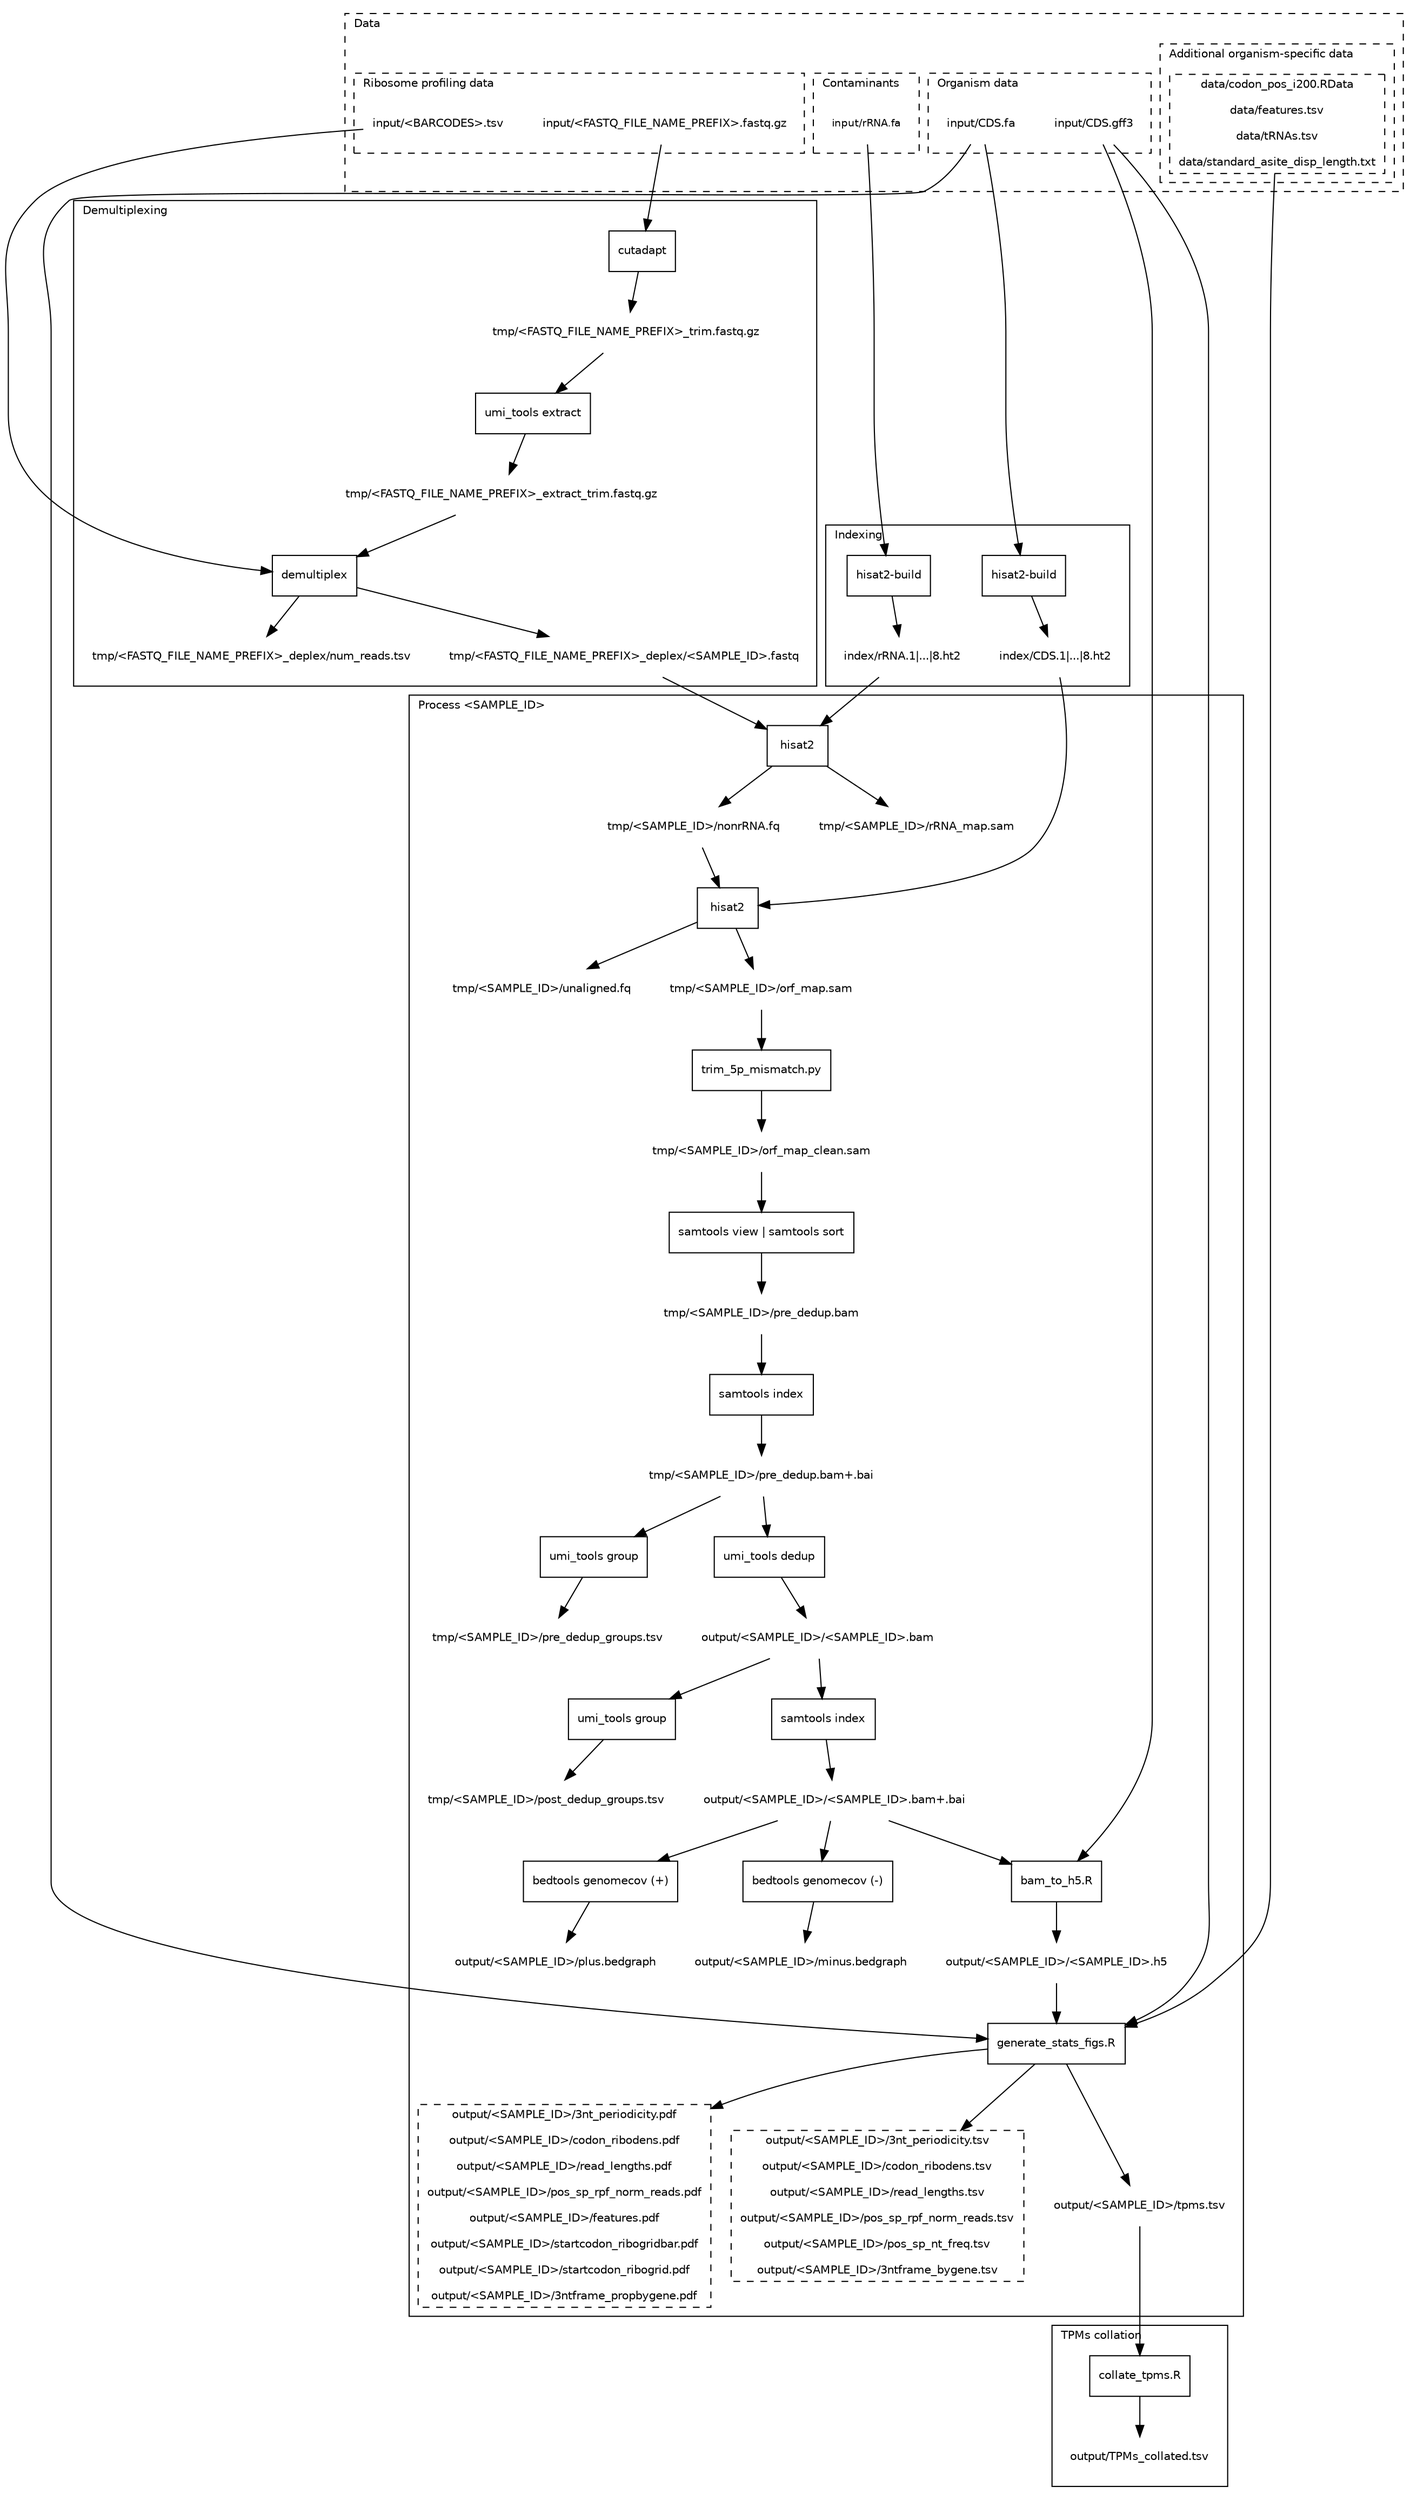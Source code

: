 digraph G {
  graph [ fontname=Helvetica, fontsize=10, compound=true ]
  node [ fontname=Helvetica, fontsize=10 ]
  edge [ fontname=Helvetica, fontsize=10 ]

  subgraph cluster_data {
    label = "Data"
    labeljust = "l"
    style = dashed

    subgraph cluster_organism {
      label = "Organism data"
      labeljust = "l"
      style = dashed

      "input/CDS.fa"  [shape=plaintext]
      "input/CDS.gff3" [shape=plaintext]
    }

    subgraph cluster_contaminants {
      label = "Contaminants"
      labeljust = "l"
      style = dashed

      "input/rRNA.fa"  [shape=plaintext, fontsize=9]
    }

    subgraph cluster_additional_organism {
      label = "Additional organism-specific data"
      labeljust = "l"
      style = dashed

      data [label="data/codon_pos_i200.RData\n
data/features.tsv\n
data/tRNAs.tsv\n
data/standard_asite_disp_length.txt"] [shape=box, style=dashed]
    }

    subgraph cluster_ribosome {
      label = "Ribosome profiling data"
      labeljust = "l"
      style = dashed

      "input/<FASTQ_FILE_NAME_PREFIX>.fastq.gz" [shape=plaintext]
      "input/<BARCODES>.tsv" [shape=plaintext]
    }
  }
  
  subgraph cluster_indexing {
    label = "Indexing"
    labeljust = "l"

    h2build1 [label="hisat2-build"] [shape=box]
    h2build2 [label="hisat2-build"] [shape=box]

    "index/rRNA.1|...|8.ht2" [shape=plaintext]
    "index/CDS.1|...|8.ht2" [shape=plaintext]

    "input/rRNA.fa" -> h2build1 -> "index/rRNA.1|...|8.ht2"
    "input/CDS.fa" -> h2build2 -> "index/CDS.1|...|8.ht2"
  }

  subgraph cluster_demultiplexing {
    label = "Demultiplexing"
    labeljust = "l"

    cut [label="cutadapt"] [shape=box]
    umi_extract [label="umi_tools extract"] [shape=box]
    demultiplex [labal="demultiplex_fastq.py"] [shape=box]

    "tmp/<FASTQ_FILE_NAME_PREFIX>_trim.fastq.gz" [shape=plaintext]
    "tmp/<FASTQ_FILE_NAME_PREFIX>_extract_trim.fastq.gz" [shape=plaintext]
    "tmp/<FASTQ_FILE_NAME_PREFIX>_deplex/num_reads.tsv" [shape=plaintext]
    "tmp/<FASTQ_FILE_NAME_PREFIX>_deplex/<SAMPLE_ID>.fastq" [shape=plaintext]

    "input/<FASTQ_FILE_NAME_PREFIX>.fastq.gz" -> cut -> "tmp/<FASTQ_FILE_NAME_PREFIX>_trim.fastq.gz"
    "tmp/<FASTQ_FILE_NAME_PREFIX>_trim.fastq.gz" -> umi_extract -> "tmp/<FASTQ_FILE_NAME_PREFIX>_extract_trim.fastq.gz"
    "input/<BARCODES>.tsv" -> demultiplex -> "tmp/<FASTQ_FILE_NAME_PREFIX>_deplex/num_reads.tsv"
    "tmp/<FASTQ_FILE_NAME_PREFIX>_extract_trim.fastq.gz" -> demultiplex
    demultiplex -> "tmp/<FASTQ_FILE_NAME_PREFIX>_deplex/<SAMPLE_ID>.fastq"
  }

  subgraph cluster_per_sample_processing {
    label = "Process <SAMPLE_ID>"
    labeljust = "l"

    h21 [label="hisat2"] [shape=box]
    h22 [label="hisat2"] [shape=box]
    samindex [label="samtools index"] [shape=box]
    samview [label="samtools view | samtools sort"] [shape=box]
    umi_pre_group [label="umi_tools group"] [shape=box]
    umi_dedup [label="umi_tools dedup"] [shape=box]
    umi_post_group [label="umi_tools group"] [shape=box]
    samindex_dedup [label="samtools index"] [shape=box]
    trim [label="trim_5p_mismatch.py"] [shape=box]
    bedplus [label="bedtools genomecov (+)"] [shape=box]
    bedminus [label="bedtools genomecov (-)"] [shape=box]
    bam2h5 [label="bam_to_h5.R"] [shape=box]
    statsfigs [label="generate_stats_figs.R"] [shape=box]

    "tmp/<SAMPLE_ID>/rRNA_map.sam" [shape=plaintext]
    "tmp/<SAMPLE_ID>/nonrRNA.fq" [shape=plaintext]
    "tmp/<SAMPLE_ID>/unaligned.fq" [shape=plaintext]
    "tmp/<SAMPLE_ID>/orf_map.sam" [shape=plaintext]
    "tmp/<SAMPLE_ID>/orf_map_clean.sam" [shape=plaintext]
    "tmp/<SAMPLE_ID>/pre_dedup_groups.tsv" [shape=plaintext]
    "tmp/<SAMPLE_ID>/post_dedup_groups.tsv" [shape=plaintext]
    "tmp/<SAMPLE_ID>/pre_dedup.bam" [shape=plaintext]
    "tmp/<SAMPLE_ID>/pre_dedup.bam+.bai" [shape=plaintext]
    "output/<SAMPLE_ID>/<SAMPLE_ID>.bam" [shape=plaintext]
    "output/<SAMPLE_ID>/<SAMPLE_ID>.bam+.bai" [shape=plaintext]
    "output/<SAMPLE_ID>/plus.bedgraph" [shape=plaintext]
    "output/<SAMPLE_ID>/minus.bedgraph" [shape=plaintext]
    "output/<SAMPLE_ID>/<SAMPLE_ID>.h5" [shape=plaintext]

    pdfs [label="output/<SAMPLE_ID>/3nt_periodicity.pdf\n
output/<SAMPLE_ID>/codon_ribodens.pdf\n
output/<SAMPLE_ID>/read_lengths.pdf\n
output/<SAMPLE_ID>/pos_sp_rpf_norm_reads.pdf\n
output/<SAMPLE_ID>/features.pdf\n
output/<SAMPLE_ID>/startcodon_ribogridbar.pdf\n
output/<SAMPLE_ID>/startcodon_ribogrid.pdf\n
output/<SAMPLE_ID>/3ntframe_propbygene.pdf
"] [shape=box, style=dashed]

    tsvs [label="output/<SAMPLE_ID>/3nt_periodicity.tsv\n
output/<SAMPLE_ID>/codon_ribodens.tsv\n
output/<SAMPLE_ID>/read_lengths.tsv\n
output/<SAMPLE_ID>/pos_sp_rpf_norm_reads.tsv\n
output/<SAMPLE_ID>/pos_sp_nt_freq.tsv\n
output/<SAMPLE_ID>/3ntframe_bygene.tsv
"] [shape=box, style=dashed]

    "output/<SAMPLE_ID>/tpms.tsv" [shape=plaintext]

    "tmp/<FASTQ_FILE_NAME_PREFIX>_deplex/<SAMPLE_ID>.fastq" -> h21
    "index/rRNA.1|...|8.ht2" -> h21
    h21 -> "tmp/<SAMPLE_ID>/rRNA_map.sam"
    h21 -> "tmp/<SAMPLE_ID>/nonrRNA.fq"

    "index/CDS.1|...|8.ht2" -> h22
    "tmp/<SAMPLE_ID>/nonrRNA.fq" -> h22
    h22 -> "tmp/<SAMPLE_ID>/unaligned.fq"
    h22 -> "tmp/<SAMPLE_ID>/orf_map.sam"

    "tmp/<SAMPLE_ID>/orf_map.sam" -> trim -> "tmp/<SAMPLE_ID>/orf_map_clean.sam"
    "tmp/<SAMPLE_ID>/orf_map_clean.sam" -> samview -> "tmp/<SAMPLE_ID>/pre_dedup.bam"
    "tmp/<SAMPLE_ID>/pre_dedup.bam" -> samindex
    samindex -> "tmp/<SAMPLE_ID>/pre_dedup.bam+.bai"

    "tmp/<SAMPLE_ID>/pre_dedup.bam+.bai" -> umi_pre_group -> "tmp/<SAMPLE_ID>/pre_dedup_groups.tsv"
    "tmp/<SAMPLE_ID>/pre_dedup.bam+.bai" -> umi_dedup -> "output/<SAMPLE_ID>/<SAMPLE_ID>.bam"
    "output/<SAMPLE_ID>/<SAMPLE_ID>.bam" -> umi_post_group -> "tmp/<SAMPLE_ID>/post_dedup_groups.tsv"

    "output/<SAMPLE_ID>/<SAMPLE_ID>.bam" -> samindex_dedup -> "output/<SAMPLE_ID>/<SAMPLE_ID>.bam+.bai"  

    "output/<SAMPLE_ID>/<SAMPLE_ID>.bam+.bai" -> bedplus -> "output/<SAMPLE_ID>/plus.bedgraph"
    "output/<SAMPLE_ID>/<SAMPLE_ID>.bam+.bai" -> bedminus -> "output/<SAMPLE_ID>/minus.bedgraph"

    "output/<SAMPLE_ID>/<SAMPLE_ID>.bam+.bai" -> bam2h5
    "input/CDS.gff3" -> bam2h5
    bam2h5 -> "output/<SAMPLE_ID>/<SAMPLE_ID>.h5"

    "output/<SAMPLE_ID>/<SAMPLE_ID>.h5" -> statsfigs
    "input/CDS.fa" -> statsfigs
    "input/CDS.gff3" -> statsfigs
    data -> statsfigs

    statsfigs -> pdfs
    statsfigs -> tsvs
    statsfigs -> "output/<SAMPLE_ID>/tpms.tsv"
  }

  subgraph cluster_tpms_collation {
    label = "TPMs collation"
    labeljust = "l"

    collate [label="collate_tpms.R"] [shape=box]

    "output/TPMs_collated.tsv" [shape=plaintext]

    "output/<SAMPLE_ID>/tpms.tsv" -> collate
    collate -> "output/TPMs_collated.tsv"
  }
}
